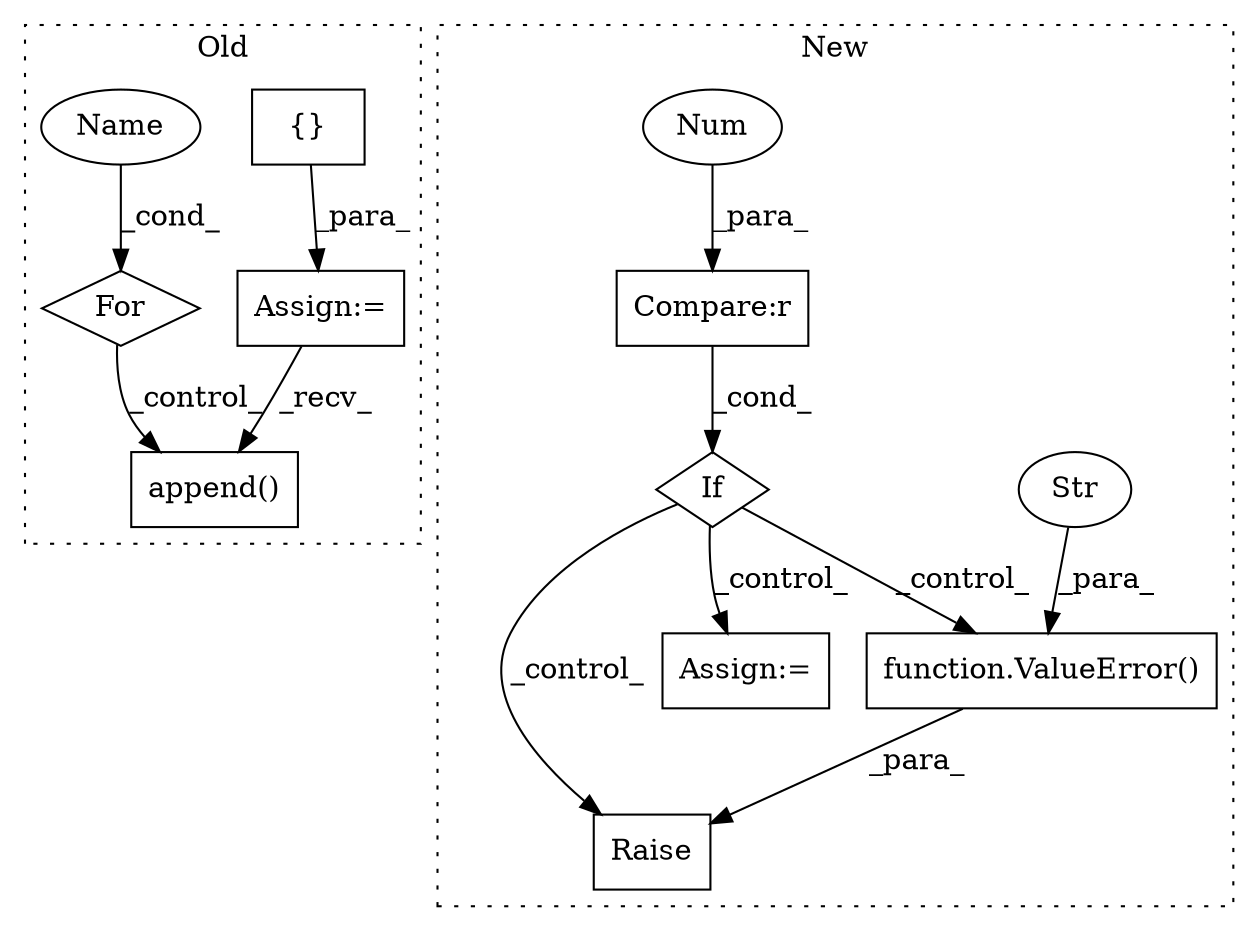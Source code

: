 digraph G {
subgraph cluster0 {
1 [label="append()" a="75" s="4484,4523" l="27,1" shape="box"];
8 [label="{}" a="59" s="3897,3897" l="2,1" shape="box"];
9 [label="Assign:=" a="68" s="3894" l="3" shape="box"];
11 [label="For" a="107" s="3974,4021" l="4,10" shape="diamond"];
12 [label="Name" a="87" s="3989" l="10" shape="ellipse"];
label = "Old";
style="dotted";
}
subgraph cluster1 {
2 [label="Raise" a="91" s="4089" l="6" shape="box"];
3 [label="If" a="96" s="4046" l="3" shape="diamond"];
4 [label="Compare:r" a="40" s="4049" l="30" shape="box"];
5 [label="Assign:=" a="68" s="4282" l="3" shape="box"];
6 [label="function.ValueError()" a="75" s="4095,4258" l="24,10" shape="box"];
7 [label="Str" a="66" s="4119" l="139" shape="ellipse"];
10 [label="Num" a="76" s="4078" l="1" shape="ellipse"];
label = "New";
style="dotted";
}
3 -> 6 [label="_control_"];
3 -> 2 [label="_control_"];
3 -> 5 [label="_control_"];
4 -> 3 [label="_cond_"];
6 -> 2 [label="_para_"];
7 -> 6 [label="_para_"];
8 -> 9 [label="_para_"];
9 -> 1 [label="_recv_"];
10 -> 4 [label="_para_"];
11 -> 1 [label="_control_"];
12 -> 11 [label="_cond_"];
}